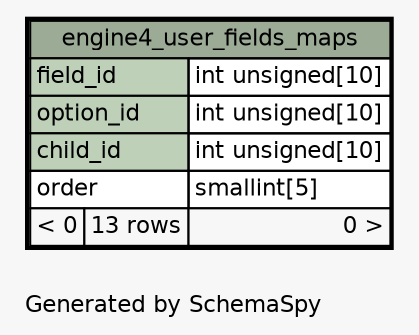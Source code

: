 // dot 2.38.0 on Windows 10 10.0
// SchemaSpy rev 590
digraph "oneDegreeRelationshipsDiagram" {
  graph [
    rankdir="RL"
    bgcolor="#f7f7f7"
    label="\nGenerated by SchemaSpy"
    labeljust="l"
    nodesep="0.18"
    ranksep="0.46"
    fontname="Helvetica"
    fontsize="11"
  ];
  node [
    fontname="Helvetica"
    fontsize="11"
    shape="plaintext"
  ];
  edge [
    arrowsize="0.8"
  ];
  "engine4_user_fields_maps" [
    label=<
    <TABLE BORDER="2" CELLBORDER="1" CELLSPACING="0" BGCOLOR="#ffffff">
      <TR><TD COLSPAN="3" BGCOLOR="#9bab96" ALIGN="CENTER">engine4_user_fields_maps</TD></TR>
      <TR><TD PORT="field_id" COLSPAN="2" BGCOLOR="#bed1b8" ALIGN="LEFT">field_id</TD><TD PORT="field_id.type" ALIGN="LEFT">int unsigned[10]</TD></TR>
      <TR><TD PORT="option_id" COLSPAN="2" BGCOLOR="#bed1b8" ALIGN="LEFT">option_id</TD><TD PORT="option_id.type" ALIGN="LEFT">int unsigned[10]</TD></TR>
      <TR><TD PORT="child_id" COLSPAN="2" BGCOLOR="#bed1b8" ALIGN="LEFT">child_id</TD><TD PORT="child_id.type" ALIGN="LEFT">int unsigned[10]</TD></TR>
      <TR><TD PORT="order" COLSPAN="2" ALIGN="LEFT">order</TD><TD PORT="order.type" ALIGN="LEFT">smallint[5]</TD></TR>
      <TR><TD ALIGN="LEFT" BGCOLOR="#f7f7f7">&lt; 0</TD><TD ALIGN="RIGHT" BGCOLOR="#f7f7f7">13 rows</TD><TD ALIGN="RIGHT" BGCOLOR="#f7f7f7">0 &gt;</TD></TR>
    </TABLE>>
    URL="engine4_user_fields_maps.html"
    tooltip="engine4_user_fields_maps"
  ];
}

